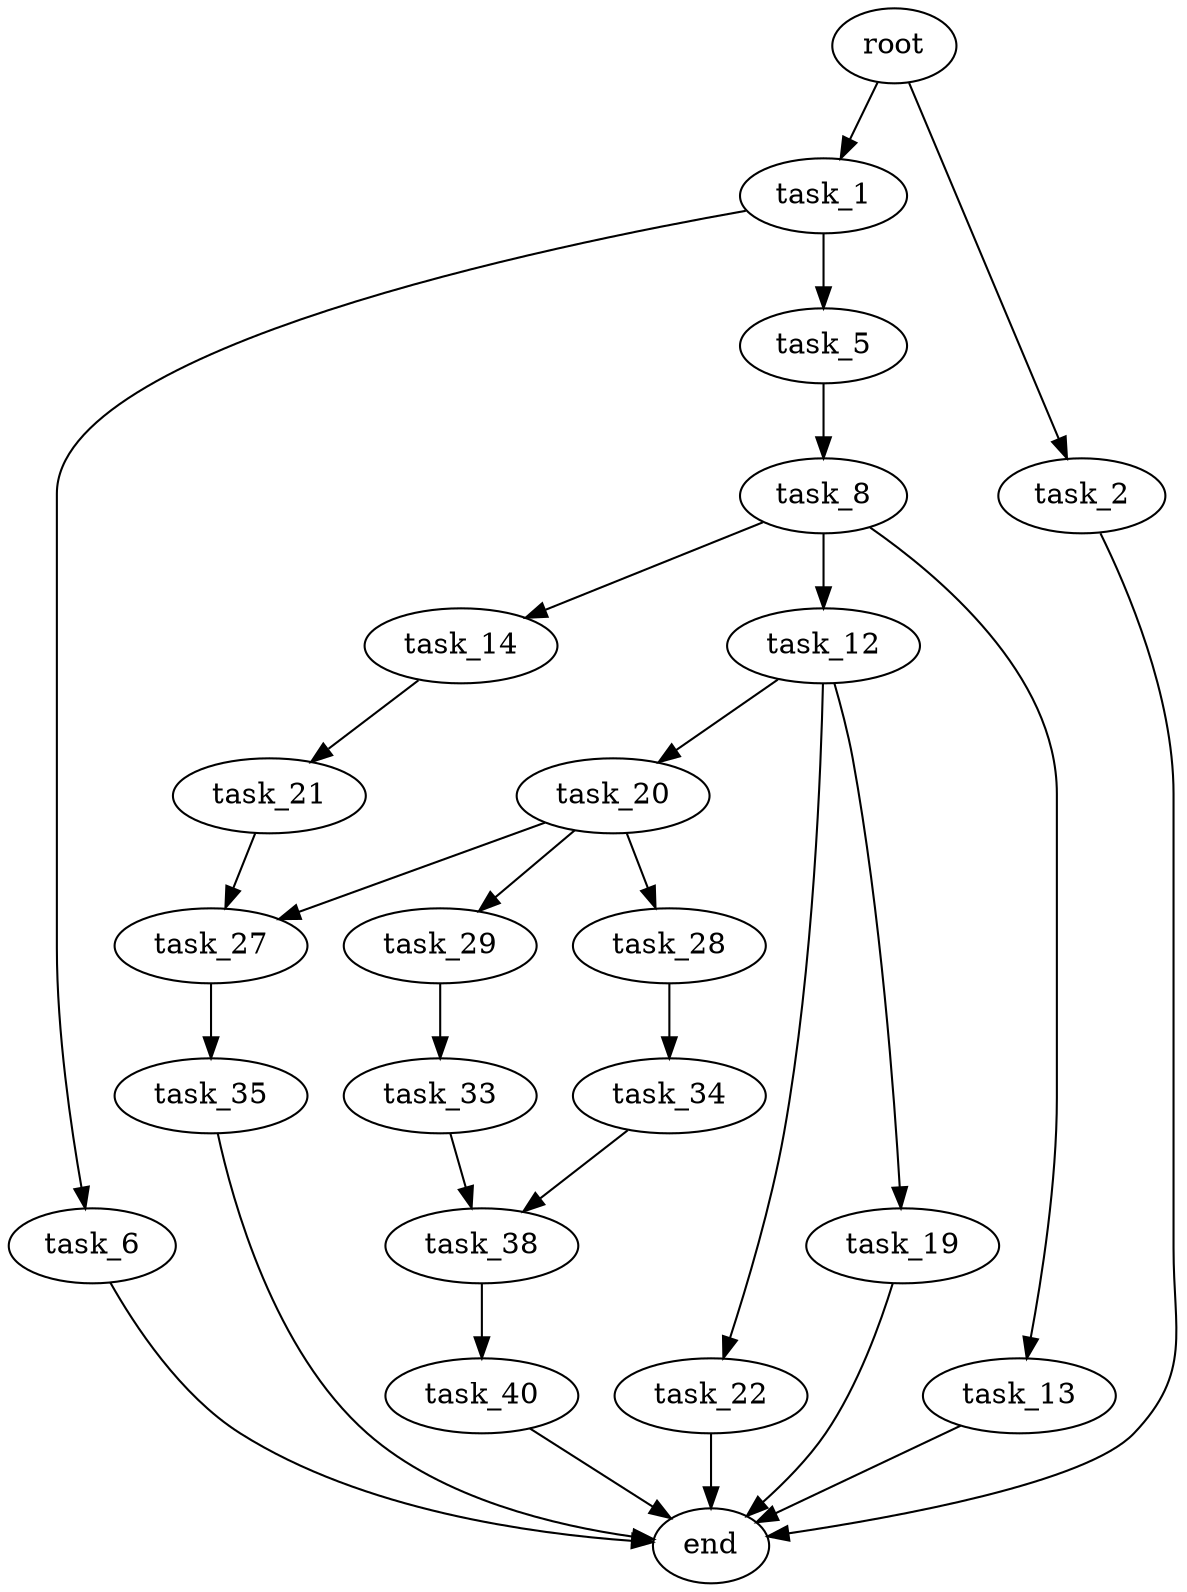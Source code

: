 digraph G {
  root [size="0.000000"];
  task_1 [size="28991029248.000000"];
  task_2 [size="1792906970.000000"];
  task_5 [size="26153818394.000000"];
  task_6 [size="9413307834.000000"];
  end [size="0.000000"];
  task_8 [size="53951098638.000000"];
  task_12 [size="28991029248.000000"];
  task_13 [size="74834716600.000000"];
  task_14 [size="8589934592.000000"];
  task_19 [size="7088256950.000000"];
  task_20 [size="37075435147.000000"];
  task_22 [size="170430453238.000000"];
  task_21 [size="1073741824000.000000"];
  task_27 [size="28991029248.000000"];
  task_28 [size="265215665695.000000"];
  task_29 [size="782757789696.000000"];
  task_35 [size="240613077295.000000"];
  task_34 [size="231928233984.000000"];
  task_33 [size="1345137601.000000"];
  task_38 [size="834850844.000000"];
  task_40 [size="19058374976.000000"];

  root -> task_1 [size="1.000000"];
  root -> task_2 [size="1.000000"];
  task_1 -> task_5 [size="75497472.000000"];
  task_1 -> task_6 [size="75497472.000000"];
  task_2 -> end [size="1.000000"];
  task_5 -> task_8 [size="536870912.000000"];
  task_6 -> end [size="1.000000"];
  task_8 -> task_12 [size="75497472.000000"];
  task_8 -> task_13 [size="75497472.000000"];
  task_8 -> task_14 [size="75497472.000000"];
  task_12 -> task_19 [size="75497472.000000"];
  task_12 -> task_20 [size="75497472.000000"];
  task_12 -> task_22 [size="75497472.000000"];
  task_13 -> end [size="1.000000"];
  task_14 -> task_21 [size="33554432.000000"];
  task_19 -> end [size="1.000000"];
  task_20 -> task_27 [size="838860800.000000"];
  task_20 -> task_28 [size="838860800.000000"];
  task_20 -> task_29 [size="838860800.000000"];
  task_22 -> end [size="1.000000"];
  task_21 -> task_27 [size="838860800.000000"];
  task_27 -> task_35 [size="75497472.000000"];
  task_28 -> task_34 [size="301989888.000000"];
  task_29 -> task_33 [size="679477248.000000"];
  task_35 -> end [size="1.000000"];
  task_34 -> task_38 [size="301989888.000000"];
  task_33 -> task_38 [size="33554432.000000"];
  task_38 -> task_40 [size="33554432.000000"];
  task_40 -> end [size="1.000000"];
}
